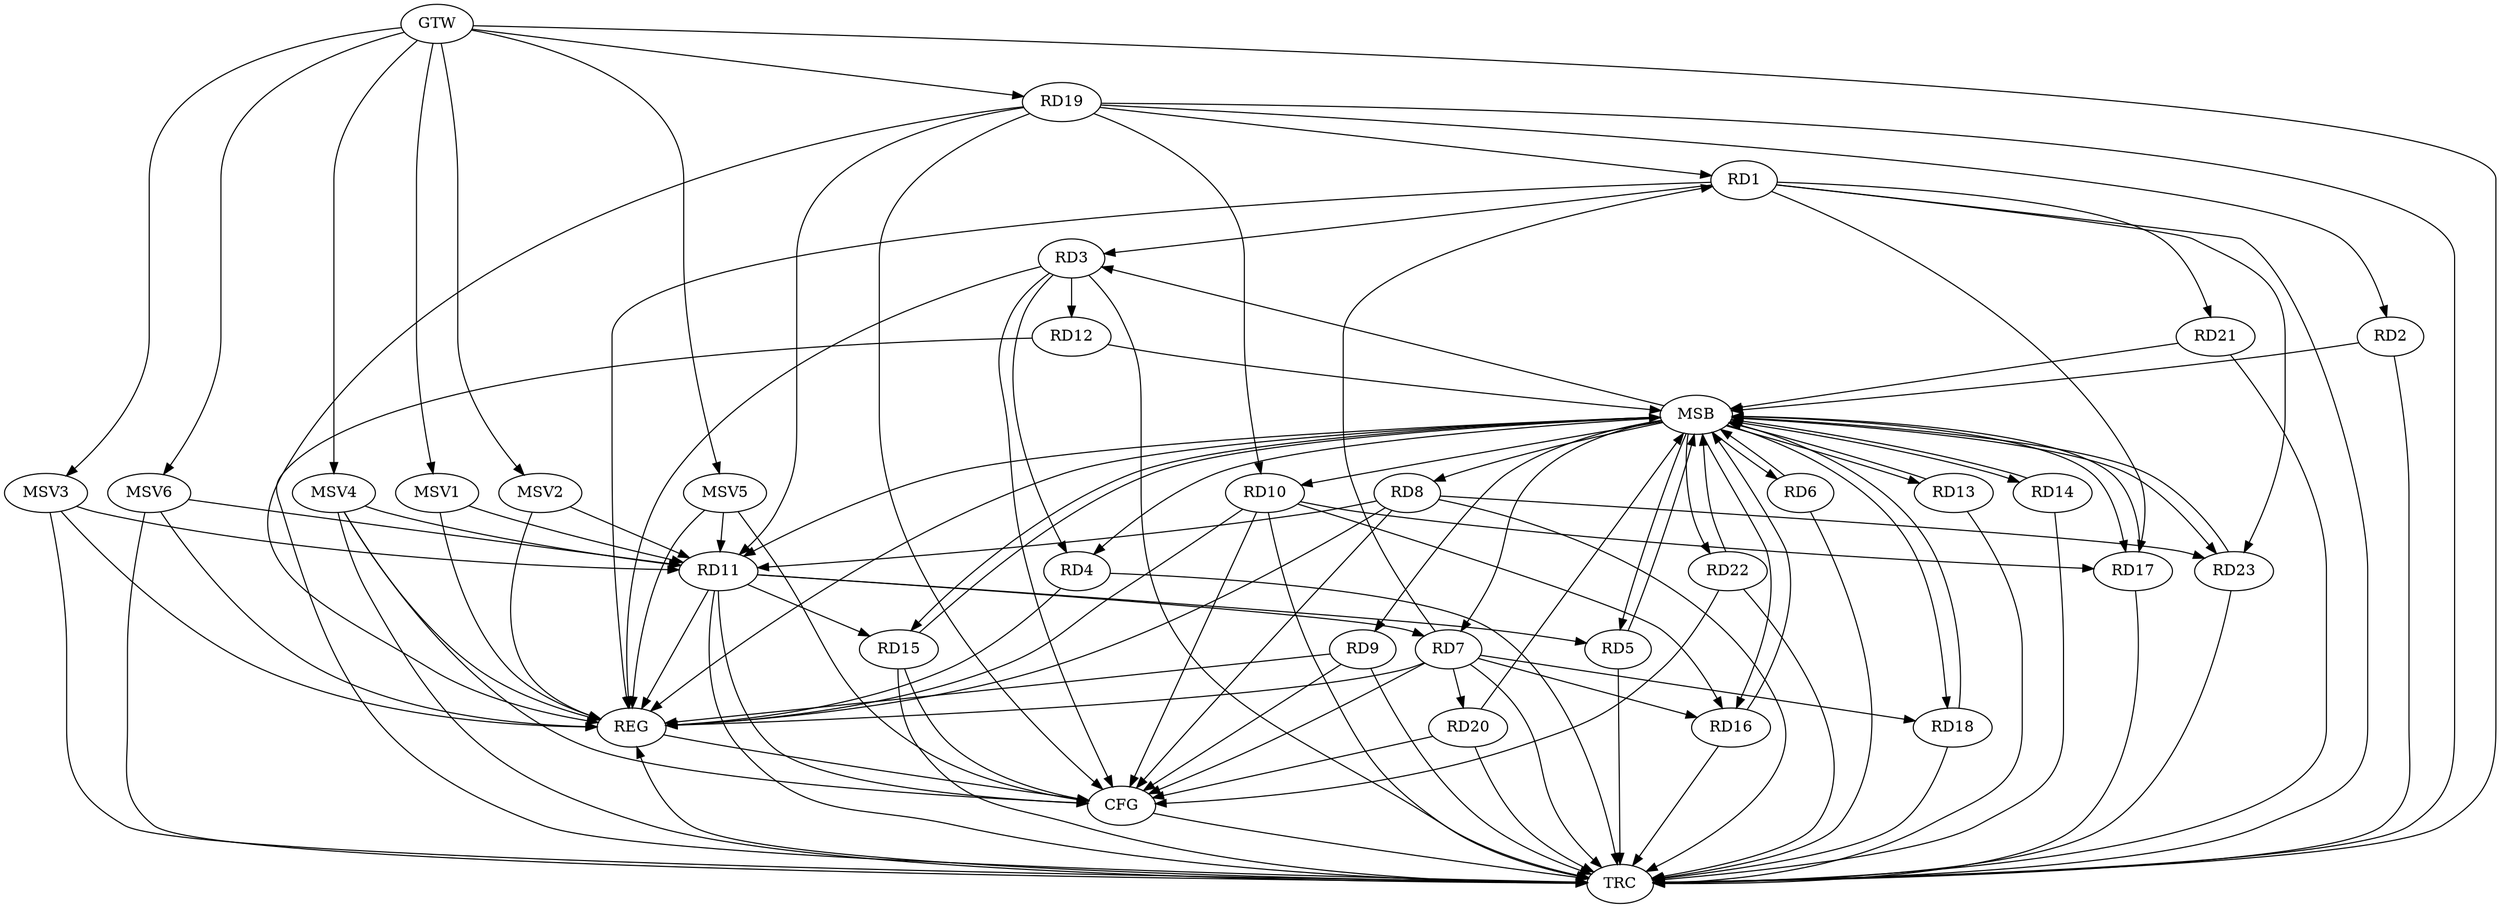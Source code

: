 strict digraph G {
  RD1 [ label="RD1" ];
  RD2 [ label="RD2" ];
  RD3 [ label="RD3" ];
  RD4 [ label="RD4" ];
  RD5 [ label="RD5" ];
  RD6 [ label="RD6" ];
  RD7 [ label="RD7" ];
  RD8 [ label="RD8" ];
  RD9 [ label="RD9" ];
  RD10 [ label="RD10" ];
  RD11 [ label="RD11" ];
  RD12 [ label="RD12" ];
  RD13 [ label="RD13" ];
  RD14 [ label="RD14" ];
  RD15 [ label="RD15" ];
  RD16 [ label="RD16" ];
  RD17 [ label="RD17" ];
  RD18 [ label="RD18" ];
  RD19 [ label="RD19" ];
  RD20 [ label="RD20" ];
  RD21 [ label="RD21" ];
  RD22 [ label="RD22" ];
  RD23 [ label="RD23" ];
  GTW [ label="GTW" ];
  REG [ label="REG" ];
  MSB [ label="MSB" ];
  CFG [ label="CFG" ];
  TRC [ label="TRC" ];
  MSV1 [ label="MSV1" ];
  MSV2 [ label="MSV2" ];
  MSV3 [ label="MSV3" ];
  MSV4 [ label="MSV4" ];
  MSV5 [ label="MSV5" ];
  MSV6 [ label="MSV6" ];
  RD1 -> RD3;
  RD7 -> RD1;
  RD1 -> RD17;
  RD19 -> RD1;
  RD1 -> RD21;
  RD1 -> RD23;
  RD19 -> RD2;
  RD3 -> RD4;
  RD3 -> RD12;
  RD11 -> RD5;
  RD11 -> RD7;
  RD7 -> RD16;
  RD7 -> RD18;
  RD7 -> RD20;
  RD8 -> RD11;
  RD8 -> RD23;
  RD10 -> RD16;
  RD10 -> RD17;
  RD19 -> RD10;
  RD11 -> RD15;
  RD19 -> RD11;
  GTW -> RD19;
  RD1 -> REG;
  RD3 -> REG;
  RD4 -> REG;
  RD7 -> REG;
  RD8 -> REG;
  RD9 -> REG;
  RD10 -> REG;
  RD11 -> REG;
  RD19 -> REG;
  RD2 -> MSB;
  MSB -> RD8;
  MSB -> REG;
  RD5 -> MSB;
  MSB -> RD18;
  RD6 -> MSB;
  MSB -> RD4;
  MSB -> RD13;
  MSB -> RD14;
  RD12 -> MSB;
  MSB -> RD5;
  MSB -> RD16;
  MSB -> RD17;
  MSB -> RD23;
  RD13 -> MSB;
  MSB -> RD15;
  RD14 -> MSB;
  MSB -> RD3;
  MSB -> RD22;
  RD15 -> MSB;
  MSB -> RD9;
  RD16 -> MSB;
  RD17 -> MSB;
  RD18 -> MSB;
  MSB -> RD7;
  RD20 -> MSB;
  MSB -> RD6;
  MSB -> RD10;
  RD21 -> MSB;
  MSB -> RD11;
  RD22 -> MSB;
  RD23 -> MSB;
  RD3 -> CFG;
  RD11 -> CFG;
  RD10 -> CFG;
  RD20 -> CFG;
  RD9 -> CFG;
  RD8 -> CFG;
  RD7 -> CFG;
  RD19 -> CFG;
  RD15 -> CFG;
  RD22 -> CFG;
  REG -> CFG;
  RD1 -> TRC;
  RD2 -> TRC;
  RD3 -> TRC;
  RD4 -> TRC;
  RD5 -> TRC;
  RD6 -> TRC;
  RD7 -> TRC;
  RD8 -> TRC;
  RD9 -> TRC;
  RD10 -> TRC;
  RD11 -> TRC;
  RD12 -> TRC;
  RD13 -> TRC;
  RD14 -> TRC;
  RD15 -> TRC;
  RD16 -> TRC;
  RD17 -> TRC;
  RD18 -> TRC;
  RD19 -> TRC;
  RD20 -> TRC;
  RD21 -> TRC;
  RD22 -> TRC;
  RD23 -> TRC;
  GTW -> TRC;
  CFG -> TRC;
  TRC -> REG;
  MSV1 -> RD11;
  GTW -> MSV1;
  MSV1 -> REG;
  MSV2 -> RD11;
  GTW -> MSV2;
  MSV2 -> REG;
  MSV3 -> RD11;
  MSV4 -> RD11;
  GTW -> MSV3;
  MSV3 -> REG;
  MSV3 -> TRC;
  GTW -> MSV4;
  MSV4 -> REG;
  MSV4 -> TRC;
  MSV4 -> CFG;
  MSV5 -> RD11;
  MSV6 -> RD11;
  GTW -> MSV5;
  MSV5 -> REG;
  MSV5 -> CFG;
  GTW -> MSV6;
  MSV6 -> REG;
  MSV6 -> TRC;
}
